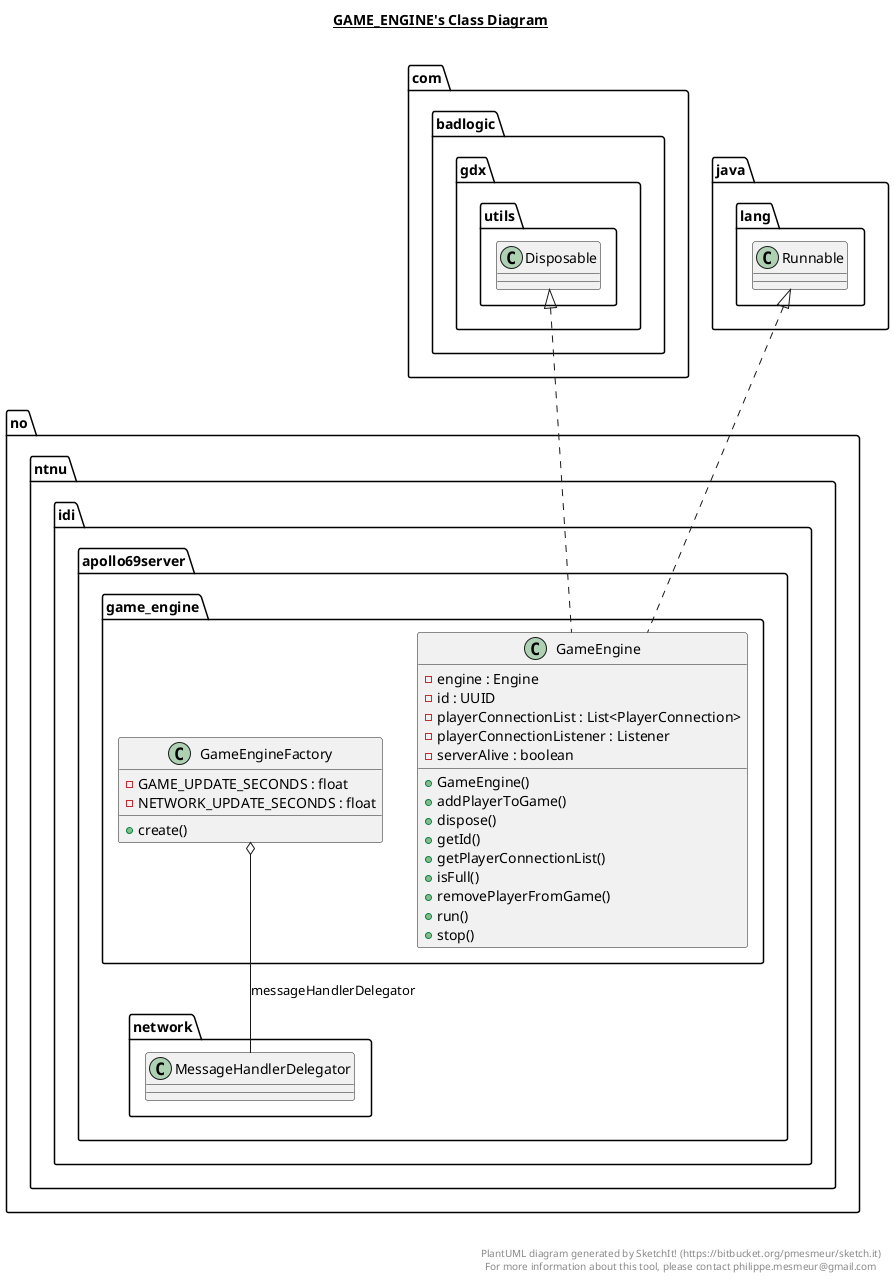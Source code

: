 @startuml

title __GAME_ENGINE's Class Diagram__\n

  namespace no.ntnu.idi.apollo69server {
    namespace game_engine {
      class no.ntnu.idi.apollo69server.game_engine.GameEngine {
          - engine : Engine
          - id : UUID
          - playerConnectionList : List<PlayerConnection>
          - playerConnectionListener : Listener
          - serverAlive : boolean
          + GameEngine()
          + addPlayerToGame()
          + dispose()
          + getId()
          + getPlayerConnectionList()
          + isFull()
          + removePlayerFromGame()
          + run()
          + stop()
      }
    }
  }
  

  namespace no.ntnu.idi.apollo69server {
    namespace game_engine {
      class no.ntnu.idi.apollo69server.game_engine.GameEngineFactory {
          - GAME_UPDATE_SECONDS : float
          - NETWORK_UPDATE_SECONDS : float
          + create()
      }
    }
  }
  

  no.ntnu.idi.apollo69server.game_engine.GameEngine .up.|> com.badlogic.gdx.utils.Disposable
  no.ntnu.idi.apollo69server.game_engine.GameEngine .up.|> java.lang.Runnable
  no.ntnu.idi.apollo69server.game_engine.GameEngineFactory o-- no.ntnu.idi.apollo69server.network.MessageHandlerDelegator : messageHandlerDelegator


right footer


PlantUML diagram generated by SketchIt! (https://bitbucket.org/pmesmeur/sketch.it)
For more information about this tool, please contact philippe.mesmeur@gmail.com
endfooter

@enduml
